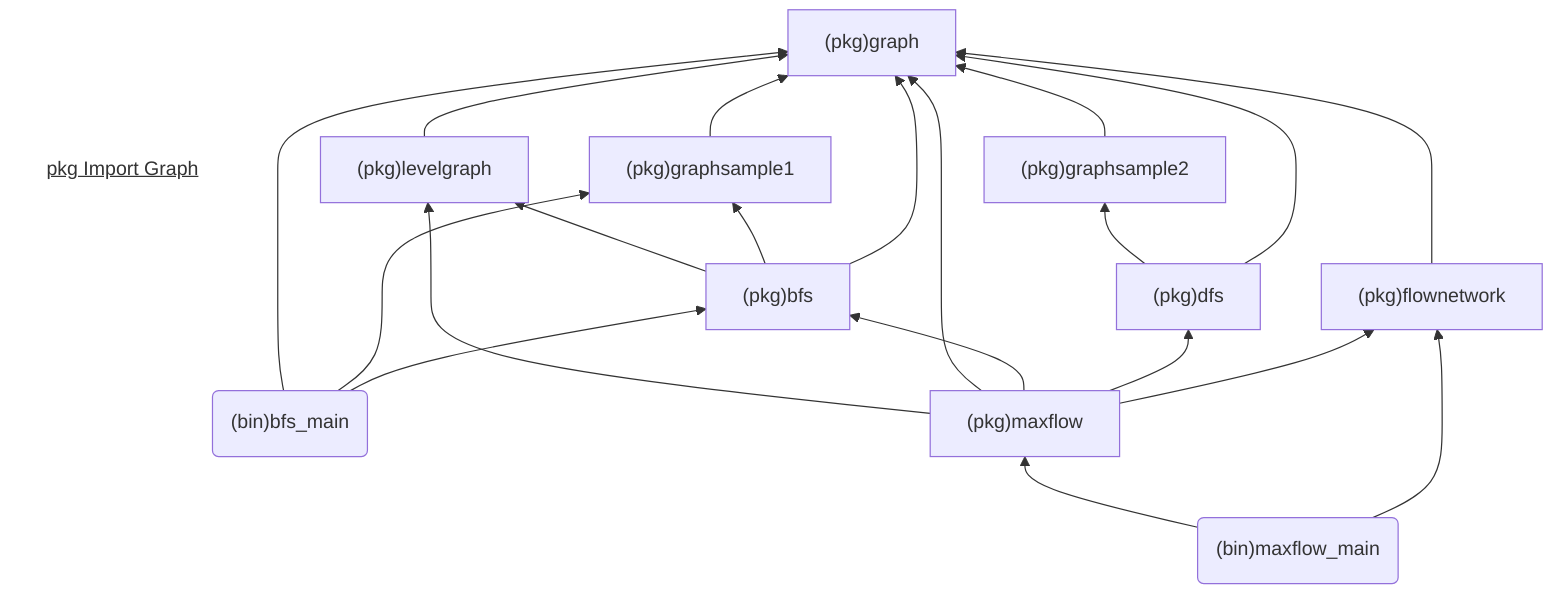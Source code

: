 %% Call below command to convert .mmd to .png
%%  Adjust -w or -H if necessary
%% mmdc -p puppeteer-config.json -i golang_pkg_import_graph.mmd -o golang_pkg_import_graph.mmd.png -w 960 -H 540

%%```mermaid

graph BT

Title[<u> pkg Import Graph</u>]
Title-->pkggraph
style Title fill:#FFF,stroke:#FFF
linkStyle 0 stroke:#FFF,stroke-width:0;

pkggraphsample1["(pkg)graphsample1"] --> pkggraph["(pkg)graph"]
pkggraphsample2["(pkg)graphsample2"] --> pkggraph

pkglevelgraph["(pkg)levelgraph"] --> pkggraph

pkgbfs["(pkg)bfs"] --> pkggraph
pkgbfs --> pkggraphsample1
pkgbfs --> pkglevelgraph

bfs_main("(bin)bfs_main") --> pkgbfs
bfs_main --> pkggraphsample1
bfs_main --> pkggraph

pkgdfs["(pkg)dfs"] --> pkggraph
pkgdfs --> pkggraphsample2

pkgflownetwork["(pkg)flownetwork"] --> pkggraph

pkgmaxflow["(pkg)maxflow"] --> pkgflownetwork
pkgmaxflow --> pkgdfs
pkgmaxflow --> pkgbfs
pkgmaxflow --> pkggraph
pkgmaxflow --> pkglevelgraph


maxflow_main("(bin)maxflow_main") --> pkgflownetwork
maxflow_main("(bin)maxflow_main") --> pkgmaxflow

%%```